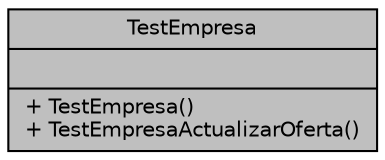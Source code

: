 digraph "TestEmpresa"
{
 // INTERACTIVE_SVG=YES
 // LATEX_PDF_SIZE
  edge [fontname="Helvetica",fontsize="10",labelfontname="Helvetica",labelfontsize="10"];
  node [fontname="Helvetica",fontsize="10",shape=record];
  Node1 [label="{TestEmpresa\n||+ TestEmpresa()\l+ TestEmpresaActualizarOferta()\l}",height=0.2,width=0.4,color="black", fillcolor="grey75", style="filled", fontcolor="black",tooltip=" "];
}
